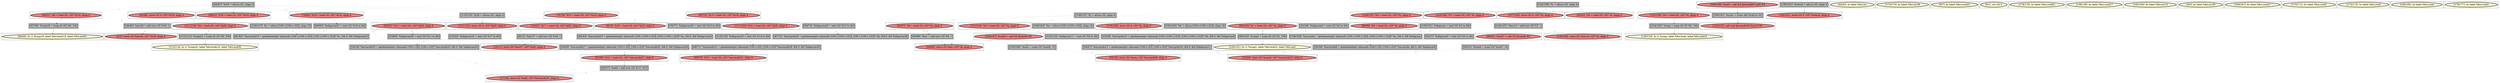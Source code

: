 
digraph G {



node437->node463 [style=dotted,color=forestgreen,label="T",fontcolor=forestgreen ]
node469->node409 [style=dotted,color=forestgreen,label="T",fontcolor=forestgreen ]
node428->node435 [style=dotted,color=forestgreen,label="T",fontcolor=forestgreen ]
node470->node445 [style=dotted,color=forestgreen,label="T",fontcolor=forestgreen ]
node427->node401 [style=dotted,color=forestgreen,label="T",fontcolor=forestgreen ]
node402->node414 [style=dotted,color=forestgreen,label="T",fontcolor=forestgreen ]
node458->node470 [style=dotted,color=forestgreen,label="T",fontcolor=forestgreen ]
node406->node444 [style=dotted,color=forestgreen,label="T",fontcolor=forestgreen ]
node430->node404 [style=dotted,color=forestgreen,label="T",fontcolor=forestgreen ]
node420->node398 [style=dotted,color=forestgreen,label="T",fontcolor=forestgreen ]
node457->node408 [style=dotted,color=forestgreen,label="T",fontcolor=forestgreen ]
node413->node412 [style=dotted,color=forestgreen,label="T",fontcolor=forestgreen ]
node405->node394 [style=dotted,color=forestgreen,label="T",fontcolor=forestgreen ]
node429->node399 [style=dotted,color=forestgreen,label="T",fontcolor=forestgreen ]
node424->node466 [style=dotted,color=forestgreen,label="T",fontcolor=forestgreen ]
node406->node447 [style=dotted,color=forestgreen,label="T",fontcolor=forestgreen ]
node400->node416 [style=dotted,color=forestgreen,label="T",fontcolor=forestgreen ]
node428->node452 [style=dotted,color=forestgreen,label="T",fontcolor=forestgreen ]
node463->node467 [style=dotted,color=forestgreen,label="T",fontcolor=forestgreen ]
node438->node407 [style=dotted,color=forestgreen,label="T",fontcolor=forestgreen ]
node450->node453 [style=dotted,color=forestgreen,label="T",fontcolor=forestgreen ]
node473->node459 [style=dotted,color=forestgreen,label="T",fontcolor=forestgreen ]
node405->node396 [style=dotted,color=forestgreen,label="T",fontcolor=forestgreen ]
node440->node436 [style=dotted,color=forestgreen,label="T",fontcolor=forestgreen ]
node391->node418 [style=dotted,color=forestgreen,label="T",fontcolor=forestgreen ]
node412->node410 [style=dotted,color=forestgreen,label="T",fontcolor=forestgreen ]
node451->node469 [style=dotted,color=forestgreen,label="T",fontcolor=forestgreen ]
node406->node403 [style=dotted,color=forestgreen,label="T",fontcolor=forestgreen ]
node406->node404 [style=dotted,color=forestgreen,label="T",fontcolor=forestgreen ]
node476->node477 [style=dotted,color=forestgreen,label="T",fontcolor=forestgreen ]
node474->node395 [style=dotted,color=forestgreen,label="T",fontcolor=forestgreen ]
node415->node477 [style=dotted,color=forestgreen,label="T",fontcolor=forestgreen ]
node432->node393 [style=dotted,color=forestgreen,label="T",fontcolor=forestgreen ]
node398->node476 [style=dotted,color=forestgreen,label="T",fontcolor=forestgreen ]
node423->node411 [style=dotted,color=forestgreen,label="T",fontcolor=forestgreen ]
node397->node419 [style=dotted,color=forestgreen,label="T",fontcolor=forestgreen ]
node455->node416 [style=dotted,color=forestgreen,label="T",fontcolor=forestgreen ]
node450->node473 [style=dotted,color=forestgreen,label="T",fontcolor=forestgreen ]
node392->node426 [style=dotted,color=forestgreen,label="T",fontcolor=forestgreen ]
node479->node393 [style=dotted,color=forestgreen,label="T",fontcolor=forestgreen ]
node396->node463 [style=dotted,color=forestgreen,label="T",fontcolor=forestgreen ]
node401->node421 [style=dotted,color=forestgreen,label="T",fontcolor=forestgreen ]
node475->node476 [style=dotted,color=forestgreen,label="T",fontcolor=forestgreen ]
node450->node460 [style=dotted,color=forestgreen,label="T",fontcolor=forestgreen ]
node397->node468 [style=dotted,color=forestgreen,label="T",fontcolor=forestgreen ]
node409->node458 [style=dotted,color=forestgreen,label="T",fontcolor=forestgreen ]
node450->node457 [style=dotted,color=forestgreen,label="T",fontcolor=forestgreen ]
node456->node455 [style=dotted,color=forestgreen,label="T",fontcolor=forestgreen ]
node397->node427 [style=dotted,color=forestgreen,label="T",fontcolor=forestgreen ]
node397->node451 [style=dotted,color=forestgreen,label="T",fontcolor=forestgreen ]
node464->node437 [style=dotted,color=forestgreen,label="T",fontcolor=forestgreen ]
node435->node420 [style=dotted,color=forestgreen,label="T",fontcolor=forestgreen ]
node436->node409 [style=dotted,color=forestgreen,label="T",fontcolor=forestgreen ]
node397->node391 [style=dotted,color=forestgreen,label="T",fontcolor=forestgreen ]
node406->node402 [style=dotted,color=forestgreen,label="T",fontcolor=forestgreen ]
node461->node396 [style=dotted,color=forestgreen,label="T",fontcolor=forestgreen ]
node414->node432 [style=dotted,color=forestgreen,label="T",fontcolor=forestgreen ]
node478->node445 [style=dotted,color=forestgreen,label="T",fontcolor=forestgreen ]
node459->node388 [style=dotted,color=forestgreen,label="T",fontcolor=forestgreen ]
node428->node474 [style=dotted,color=forestgreen,label="T",fontcolor=forestgreen ]
node428->node410 [style=dotted,color=forestgreen,label="T",fontcolor=forestgreen ]
node440->node398 [style=dotted,color=forestgreen,label="T",fontcolor=forestgreen ]
node450->node456 [style=dotted,color=forestgreen,label="T",fontcolor=forestgreen ]
node428->node442 [style=dotted,color=forestgreen,label="T",fontcolor=forestgreen ]
node397->node464 [style=dotted,color=forestgreen,label="T",fontcolor=forestgreen ]
node428->node413 [style=dotted,color=forestgreen,label="T",fontcolor=forestgreen ]
node447->node430 [style=dotted,color=forestgreen,label="T",fontcolor=forestgreen ]
node444->node434 [style=dotted,color=forestgreen,label="T",fontcolor=forestgreen ]
node418->node468 [style=dotted,color=forestgreen,label="T",fontcolor=forestgreen ]
node443->node415 [style=dotted,color=forestgreen,label="T",fontcolor=forestgreen ]
node426->node478 [style=dotted,color=forestgreen,label="T",fontcolor=forestgreen ]
node434->node446 [style=dotted,color=forestgreen,label="T",fontcolor=forestgreen ]
node397->node392 [style=dotted,color=forestgreen,label="T",fontcolor=forestgreen ]
node471->node424 [style=dotted,color=forestgreen,label="T",fontcolor=forestgreen ]
node448->node479 [style=dotted,color=forestgreen,label="T",fontcolor=forestgreen ]
node395->node394 [style=dotted,color=forestgreen,label="T",fontcolor=forestgreen ]
node406->node449 [style=dotted,color=forestgreen,label="T",fontcolor=forestgreen ]
node408->node436 [style=dotted,color=forestgreen,label="T",fontcolor=forestgreen ]
node467->node470 [style=dotted,color=forestgreen,label="T",fontcolor=forestgreen ]
node442->node423 [style=dotted,color=forestgreen,label="T",fontcolor=forestgreen ]
node416->node478 [style=dotted,color=forestgreen,label="T",fontcolor=forestgreen ]
node449->node475 [style=dotted,color=forestgreen,label="T",fontcolor=forestgreen ]
node460->node461 [style=dotted,color=forestgreen,label="T",fontcolor=forestgreen ]
node433->node429 [style=dotted,color=forestgreen,label="T",fontcolor=forestgreen ]
node450->node471 [style=dotted,color=forestgreen,label="T",fontcolor=forestgreen ]
node394->node432 [style=dotted,color=forestgreen,label="T",fontcolor=forestgreen ]
node450->node388 [style=dotted,color=forestgreen,label="T",fontcolor=forestgreen ]


subgraph cluster92 {


node479 [penwidth=3.0,fontsize=20,fillcolor=grey,label="[30/31]  %rem8 = srem i32 %call7, 10",shape=rectangle,style=filled ]



}

subgraph cluster91 {


node478 [penwidth=3.0,fontsize=20,fillcolor=grey,label="[16/19]  %arrayidx35 = getelementptr inbounds [100 x i32], [100 x i32]* %arrayidx33, i64 0, i64 %idxprom34",shape=rectangle,style=filled ]



}

subgraph cluster90 {


node477 [penwidth=3.0,fontsize=20,fillcolor=lightcoral,label="[32/33]  store i32 %rem, i32* %arrayidx6, align 4",shape=ellipse,style=filled ]



}

subgraph cluster89 {


node476 [penwidth=3.0,fontsize=20,fillcolor=grey,label="[35/36]  %arrayidx6 = getelementptr inbounds [100 x i32], [100 x i32]* %arrayidx, i64 0, i64 %idxprom5",shape=rectangle,style=filled ]



}

subgraph cluster88 {


node475 [penwidth=3.0,fontsize=20,fillcolor=grey,label="[34/37]  %idxprom5 = sext i32 %3 to i64",shape=rectangle,style=filled ]



}

subgraph cluster87 {


node474 [penwidth=3.0,fontsize=20,fillcolor=lightcoral,label="[42/43]  %4 = load i32, i32* %i, align 4",shape=ellipse,style=filled ]



}

subgraph cluster86 {


node473 [penwidth=3.0,fontsize=20,fillcolor=lightcoral,label="[38/41]  %19 = load i32, i32* %i16, align 4",shape=ellipse,style=filled ]



}

subgraph cluster85 {


node472 [penwidth=3.0,fontsize=20,fillcolor=lemonchiffon,label="[44/45]  br label %for.inc",shape=ellipse,style=filled ]



}

subgraph cluster81 {


node468 [penwidth=3.0,fontsize=20,fillcolor=lightcoral,label="[10/11]  store i32 %inc37, i32* %j20, align 4",shape=ellipse,style=filled ]



}

subgraph cluster80 {


node467 [penwidth=3.0,fontsize=20,fillcolor=lightcoral,label="[69/70]  %15 = load i32, i32* %arrayidx31, align 4",shape=ellipse,style=filled ]



}

subgraph cluster79 {


node466 [penwidth=3.0,fontsize=20,fillcolor=lemonchiffon,label="[48/49]  br i1 %cmp18, label %for.body19, label %for.end41",shape=ellipse,style=filled ]



}

subgraph cluster12 {


node399 [penwidth=3.0,fontsize=20,fillcolor=lightcoral,label="[124/125]  call void @srand(i32 %conv) #3",shape=ellipse,style=filled ]



}

subgraph cluster21 {


node408 [penwidth=3.0,fontsize=20,fillcolor=grey,label="[76/77]  %idxprom24 = sext i32 %10 to i64",shape=rectangle,style=filled ]



}

subgraph cluster24 {


node411 [penwidth=3.0,fontsize=20,fillcolor=lemonchiffon,label="[128/129]  br i1 %cmp, label %for.body, label %for.end15",shape=ellipse,style=filled ]



}

subgraph cluster26 {


node413 [penwidth=3.0,fontsize=20,fillcolor=lightcoral,label="[143/148]  %7 = load i32, i32* %i, align 4",shape=ellipse,style=filled ]



}

subgraph cluster29 {


node416 [penwidth=3.0,fontsize=20,fillcolor=grey,label="[81/82]  %arrayidx33 = getelementptr inbounds [100 x [100 x i32]], [100 x [100 x i32]]* %c, i64 0, i64 %idxprom32",shape=rectangle,style=filled ]



}

subgraph cluster18 {


node405 [penwidth=3.0,fontsize=20,fillcolor=grey,label="[162/163]  %b = alloca [100 x [100 x i32]], align 16",shape=rectangle,style=filled ]



}

subgraph cluster22 {


node409 [penwidth=3.0,fontsize=20,fillcolor=grey,label="[54/59]  %arrayidx27 = getelementptr inbounds [100 x i32], [100 x i32]* %arrayidx25, i64 0, i64 %idxprom26",shape=rectangle,style=filled ]



}

subgraph cluster78 {


node465 [penwidth=3.0,fontsize=20,fillcolor=lemonchiffon,label="[174/175]  br label %for.inc36",shape=ellipse,style=filled ]



}

subgraph cluster34 {


node421 [penwidth=3.0,fontsize=20,fillcolor=lemonchiffon,label="[113/114]  br i1 %cmp22, label %for.body23, label %for.end38",shape=ellipse,style=filled ]



}

subgraph cluster16 {


node403 [penwidth=3.0,fontsize=20,fillcolor=lightcoral,label="[135/136]  store i32 0, i32* %j, align 4",shape=ellipse,style=filled ]



}

subgraph cluster62 {


node449 [penwidth=3.0,fontsize=20,fillcolor=lightcoral,label="[88/89]  %3 = load i32, i32* %j, align 4",shape=ellipse,style=filled ]



}

subgraph cluster17 {


node404 [penwidth=3.0,fontsize=20,fillcolor=lightcoral,label="[94/95]  store i32 %inc, i32* %j, align 4",shape=ellipse,style=filled ]



}

subgraph cluster57 {


node444 [penwidth=3.0,fontsize=20,fillcolor=lightcoral,label="[98/103]  %1 = load i32, i32* %j, align 4",shape=ellipse,style=filled ]



}

subgraph cluster48 {


node435 [penwidth=3.0,fontsize=20,fillcolor=lightcoral,label="[149/152]  %2 = load i32, i32* %i, align 4",shape=ellipse,style=filled ]



}

subgraph cluster20 {


node407 [penwidth=3.0,fontsize=20,fillcolor=lightcoral,label="[140/141]  store i32 0, i32* %retval, align 4",shape=ellipse,style=filled ]



}

subgraph cluster3 {


node390 [penwidth=3.0,fontsize=20,fillcolor=lemonchiffon,label="[6/7]  br label %for.cond21",shape=ellipse,style=filled ]



}

subgraph cluster32 {


node419 [penwidth=3.0,fontsize=20,fillcolor=lightcoral,label="[121/122]  store i32 0, i32* %j20, align 4",shape=ellipse,style=filled ]



}

subgraph cluster58 {


node445 [penwidth=3.0,fontsize=20,fillcolor=lightcoral,label="[17/18]  store i32 %add, i32* %arrayidx35, align 4",shape=ellipse,style=filled ]



}

subgraph cluster5 {


node392 [penwidth=3.0,fontsize=20,fillcolor=lightcoral,label="[14/21]  %17 = load i32, i32* %j20, align 4",shape=ellipse,style=filled ]



}

subgraph cluster0 {


node387 [penwidth=3.0,fontsize=20,fillcolor=lemonchiffon,label="[0/1]  ret i32 0",shape=ellipse,style=filled ]



}

subgraph cluster31 {


node418 [penwidth=3.0,fontsize=20,fillcolor=grey,label="[9/12]  %inc37 = add nsw i32 %18, 1",shape=rectangle,style=filled ]



}

subgraph cluster30 {


node417 [penwidth=3.0,fontsize=20,fillcolor=lemonchiffon,label="[178/179]  br label %for.cond21",shape=ellipse,style=filled ]



}

subgraph cluster6 {


node393 [penwidth=3.0,fontsize=20,fillcolor=lightcoral,label="[25/26]  store i32 %rem8, i32* %arrayidx12, align 4",shape=ellipse,style=filled ]



}

subgraph cluster44 {


node431 [penwidth=3.0,fontsize=20,fillcolor=lemonchiffon,label="[138/139]  br label %for.cond17",shape=ellipse,style=filled ]



}

subgraph cluster27 {


node414 [penwidth=3.0,fontsize=20,fillcolor=grey,label="[132/133]  %idxprom11 = sext i32 %5 to i64",shape=rectangle,style=filled ]



}

subgraph cluster14 {


node401 [penwidth=3.0,fontsize=20,fillcolor=grey,label="[112/115]  %cmp22 = icmp slt i32 %9, 100",shape=rectangle,style=filled ]



}

subgraph cluster82 {


node469 [penwidth=3.0,fontsize=20,fillcolor=grey,label="[53/60]  %idxprom26 = sext i32 %11 to i64",shape=rectangle,style=filled ]



}

subgraph cluster23 {


node410 [penwidth=3.0,fontsize=20,fillcolor=lightcoral,label="[145/146]  store i32 %inc14, i32* %i, align 4",shape=ellipse,style=filled ]



}

subgraph cluster13 {


node400 [penwidth=3.0,fontsize=20,fillcolor=grey,label="[126/127]  %c = alloca [100 x [100 x i32]], align 16",shape=rectangle,style=filled ]



}

subgraph cluster10 {


node397 [penwidth=3.0,fontsize=20,fillcolor=grey,label="[110/123]  %j20 = alloca i32, align 4",shape=rectangle,style=filled ]



}

subgraph cluster83 {


node470 [penwidth=3.0,fontsize=20,fillcolor=grey,label="[56/57]  %add = add nsw i32 %12, %15",shape=rectangle,style=filled ]



}

subgraph cluster8 {


node395 [penwidth=3.0,fontsize=20,fillcolor=grey,label="[22/29]  %idxprom9 = sext i32 %4 to i64",shape=rectangle,style=filled ]



}

subgraph cluster52 {


node439 [penwidth=3.0,fontsize=20,fillcolor=lemonchiffon,label="[182/183]  br label %for.inc13",shape=ellipse,style=filled ]



}

subgraph cluster56 {


node443 [penwidth=3.0,fontsize=20,fillcolor=lightcoral,label="[104/107]  %call4 = call i32 @rand() #3",shape=ellipse,style=filled ]



}

subgraph cluster9 {


node396 [penwidth=3.0,fontsize=20,fillcolor=grey,label="[67/72]  %arrayidx29 = getelementptr inbounds [100 x [100 x i32]], [100 x [100 x i32]]* %b, i64 0, i64 %idxprom28",shape=rectangle,style=filled ]



}

subgraph cluster19 {


node406 [penwidth=3.0,fontsize=20,fillcolor=grey,label="[130/137]  %j = alloca i32, align 4",shape=rectangle,style=filled ]



}

subgraph cluster43 {


node430 [penwidth=3.0,fontsize=20,fillcolor=grey,label="[93/96]  %inc = add nsw i32 %6, 1",shape=rectangle,style=filled ]



}

subgraph cluster11 {


node398 [penwidth=3.0,fontsize=20,fillcolor=grey,label="[108/109]  %arrayidx = getelementptr inbounds [100 x [100 x i32]], [100 x [100 x i32]]* %a, i64 0, i64 %idxprom",shape=rectangle,style=filled ]



}

subgraph cluster42 {


node429 [penwidth=3.0,fontsize=20,fillcolor=grey,label="[160/161]  %conv = trunc i64 %call to i32",shape=rectangle,style=filled ]



}

subgraph cluster2 {


node389 [penwidth=3.0,fontsize=20,fillcolor=lemonchiffon,label="[4/5]  br label %for.inc39",shape=ellipse,style=filled ]



}

subgraph cluster54 {


node441 [penwidth=3.0,fontsize=20,fillcolor=lemonchiffon,label="[166/167]  br label %for.cond17",shape=ellipse,style=filled ]



}

subgraph cluster35 {


node422 [penwidth=3.0,fontsize=20,fillcolor=lemonchiffon,label="[170/171]  br label %for.cond1",shape=ellipse,style=filled ]



}

subgraph cluster40 {


node427 [penwidth=3.0,fontsize=20,fillcolor=lightcoral,label="[111/116]  %9 = load i32, i32* %j20, align 4",shape=ellipse,style=filled ]



}

subgraph cluster15 {


node402 [penwidth=3.0,fontsize=20,fillcolor=lightcoral,label="[131/134]  %5 = load i32, i32* %j, align 4",shape=ellipse,style=filled ]



}

subgraph cluster59 {


node446 [penwidth=3.0,fontsize=20,fillcolor=lemonchiffon,label="[100/101]  br i1 %cmp2, label %for.body3, label %for.end",shape=ellipse,style=filled ]



}

subgraph cluster73 {


node460 [penwidth=3.0,fontsize=20,fillcolor=lightcoral,label="[65/74]  %13 = load i32, i32* %i16, align 4",shape=ellipse,style=filled ]



}

subgraph cluster46 {


node433 [penwidth=3.0,fontsize=20,fillcolor=lightcoral,label="[168/169]  %call = call i64 @time(i64* null) #3",shape=ellipse,style=filled ]



}

subgraph cluster84 {


node471 [penwidth=3.0,fontsize=20,fillcolor=lightcoral,label="[46/51]  %8 = load i32, i32* %i16, align 4",shape=ellipse,style=filled ]



}

subgraph cluster38 {


node425 [penwidth=3.0,fontsize=20,fillcolor=lemonchiffon,label="[172/173]  br label %for.cond",shape=ellipse,style=filled ]



}

subgraph cluster37 {


node424 [penwidth=3.0,fontsize=20,fillcolor=grey,label="[47/50]  %cmp18 = icmp slt i32 %8, 100",shape=rectangle,style=filled ]



}

subgraph cluster39 {


node426 [penwidth=3.0,fontsize=20,fillcolor=grey,label="[15/20]  %idxprom34 = sext i32 %17 to i64",shape=rectangle,style=filled ]



}

subgraph cluster41 {


node428 [penwidth=3.0,fontsize=20,fillcolor=grey,label="[142/159]  %i = alloca i32, align 4",shape=rectangle,style=filled ]



}

subgraph cluster4 {


node391 [penwidth=3.0,fontsize=20,fillcolor=lightcoral,label="[8/13]  %18 = load i32, i32* %j20, align 4",shape=ellipse,style=filled ]



}

subgraph cluster36 {


node423 [penwidth=3.0,fontsize=20,fillcolor=grey,label="[154/155]  %cmp = icmp slt i32 %0, 100",shape=rectangle,style=filled ]



}

subgraph cluster45 {


node432 [penwidth=3.0,fontsize=20,fillcolor=grey,label="[24/27]  %arrayidx12 = getelementptr inbounds [100 x i32], [100 x i32]* %arrayidx10, i64 0, i64 %idxprom11",shape=rectangle,style=filled ]



}

subgraph cluster49 {


node436 [penwidth=3.0,fontsize=20,fillcolor=grey,label="[62/63]  %arrayidx25 = getelementptr inbounds [100 x [100 x i32]], [100 x [100 x i32]]* %a, i64 0, i64 %idxprom24",shape=rectangle,style=filled ]



}

subgraph cluster7 {


node394 [penwidth=3.0,fontsize=20,fillcolor=grey,label="[23/28]  %arrayidx10 = getelementptr inbounds [100 x [100 x i32]], [100 x [100 x i32]]* %b, i64 0, i64 %idxprom9",shape=rectangle,style=filled ]



}

subgraph cluster50 {


node437 [penwidth=3.0,fontsize=20,fillcolor=grey,label="[118/119]  %idxprom30 = sext i32 %14 to i64",shape=rectangle,style=filled ]



}

subgraph cluster1 {


node388 [penwidth=3.0,fontsize=20,fillcolor=lightcoral,label="[2/3]  store i32 %inc40, i32* %i16, align 4",shape=ellipse,style=filled ]



}

subgraph cluster51 {


node438 [penwidth=3.0,fontsize=20,fillcolor=grey,label="[180/181]  %retval = alloca i32, align 4",shape=rectangle,style=filled ]



}

subgraph cluster53 {


node440 [penwidth=3.0,fontsize=20,fillcolor=grey,label="[164/165]  %a = alloca [100 x [100 x i32]], align 16",shape=rectangle,style=filled ]



}

subgraph cluster55 {


node442 [penwidth=3.0,fontsize=20,fillcolor=lightcoral,label="[153/156]  %0 = load i32, i32* %i, align 4",shape=ellipse,style=filled ]



}

subgraph cluster72 {


node459 [penwidth=3.0,fontsize=20,fillcolor=grey,label="[39/40]  %inc40 = add nsw i32 %19, 1",shape=rectangle,style=filled ]



}

subgraph cluster25 {


node412 [penwidth=3.0,fontsize=20,fillcolor=grey,label="[144/147]  %inc14 = add nsw i32 %7, 1",shape=rectangle,style=filled ]



}

subgraph cluster74 {


node461 [penwidth=3.0,fontsize=20,fillcolor=grey,label="[66/73]  %idxprom28 = sext i32 %13 to i64",shape=rectangle,style=filled ]



}

subgraph cluster47 {


node434 [penwidth=3.0,fontsize=20,fillcolor=grey,label="[99/102]  %cmp2 = icmp slt i32 %1, 100",shape=rectangle,style=filled ]



}

subgraph cluster60 {


node447 [penwidth=3.0,fontsize=20,fillcolor=lightcoral,label="[92/97]  %6 = load i32, i32* %j, align 4",shape=ellipse,style=filled ]



}

subgraph cluster64 {


node451 [penwidth=3.0,fontsize=20,fillcolor=lightcoral,label="[52/61]  %11 = load i32, i32* %j20, align 4",shape=ellipse,style=filled ]



}

subgraph cluster61 {


node448 [penwidth=3.0,fontsize=20,fillcolor=lightcoral,label="[90/91]  %call7 = call i32 @rand() #3",shape=ellipse,style=filled ]



}

subgraph cluster70 {


node457 [penwidth=3.0,fontsize=20,fillcolor=lightcoral,label="[75/78]  %10 = load i32, i32* %i16, align 4",shape=ellipse,style=filled ]



}

subgraph cluster63 {


node450 [penwidth=3.0,fontsize=20,fillcolor=grey,label="[64/87]  %i16 = alloca i32, align 4",shape=rectangle,style=filled ]



}

subgraph cluster65 {


node452 [penwidth=3.0,fontsize=20,fillcolor=lightcoral,label="[157/158]  store i32 0, i32* %i, align 4",shape=ellipse,style=filled ]



}

subgraph cluster66 {


node453 [penwidth=3.0,fontsize=20,fillcolor=lightcoral,label="[85/86]  store i32 0, i32* %i16, align 4",shape=ellipse,style=filled ]



}

subgraph cluster28 {


node415 [penwidth=3.0,fontsize=20,fillcolor=grey,label="[105/106]  %rem = srem i32 %call4, 10",shape=rectangle,style=filled ]



}

subgraph cluster67 {


node454 [penwidth=3.0,fontsize=20,fillcolor=lemonchiffon,label="[184/185]  br label %for.cond",shape=ellipse,style=filled ]



}

subgraph cluster68 {


node455 [penwidth=3.0,fontsize=20,fillcolor=grey,label="[80/83]  %idxprom32 = sext i32 %16 to i64",shape=rectangle,style=filled ]



}

subgraph cluster69 {


node456 [penwidth=3.0,fontsize=20,fillcolor=lightcoral,label="[79/84]  %16 = load i32, i32* %i16, align 4",shape=ellipse,style=filled ]



}

subgraph cluster33 {


node420 [penwidth=3.0,fontsize=20,fillcolor=grey,label="[150/151]  %idxprom = sext i32 %2 to i64",shape=rectangle,style=filled ]



}

subgraph cluster71 {


node458 [penwidth=3.0,fontsize=20,fillcolor=lightcoral,label="[55/58]  %12 = load i32, i32* %arrayidx27, align 4",shape=ellipse,style=filled ]



}

subgraph cluster75 {


node462 [penwidth=3.0,fontsize=20,fillcolor=lemonchiffon,label="[176/177]  br label %for.cond1",shape=ellipse,style=filled ]



}

subgraph cluster76 {


node463 [penwidth=3.0,fontsize=20,fillcolor=grey,label="[68/71]  %arrayidx31 = getelementptr inbounds [100 x i32], [100 x i32]* %arrayidx29, i64 0, i64 %idxprom30",shape=rectangle,style=filled ]



}

subgraph cluster77 {


node464 [penwidth=3.0,fontsize=20,fillcolor=lightcoral,label="[117/120]  %14 = load i32, i32* %j20, align 4",shape=ellipse,style=filled ]



}

}
